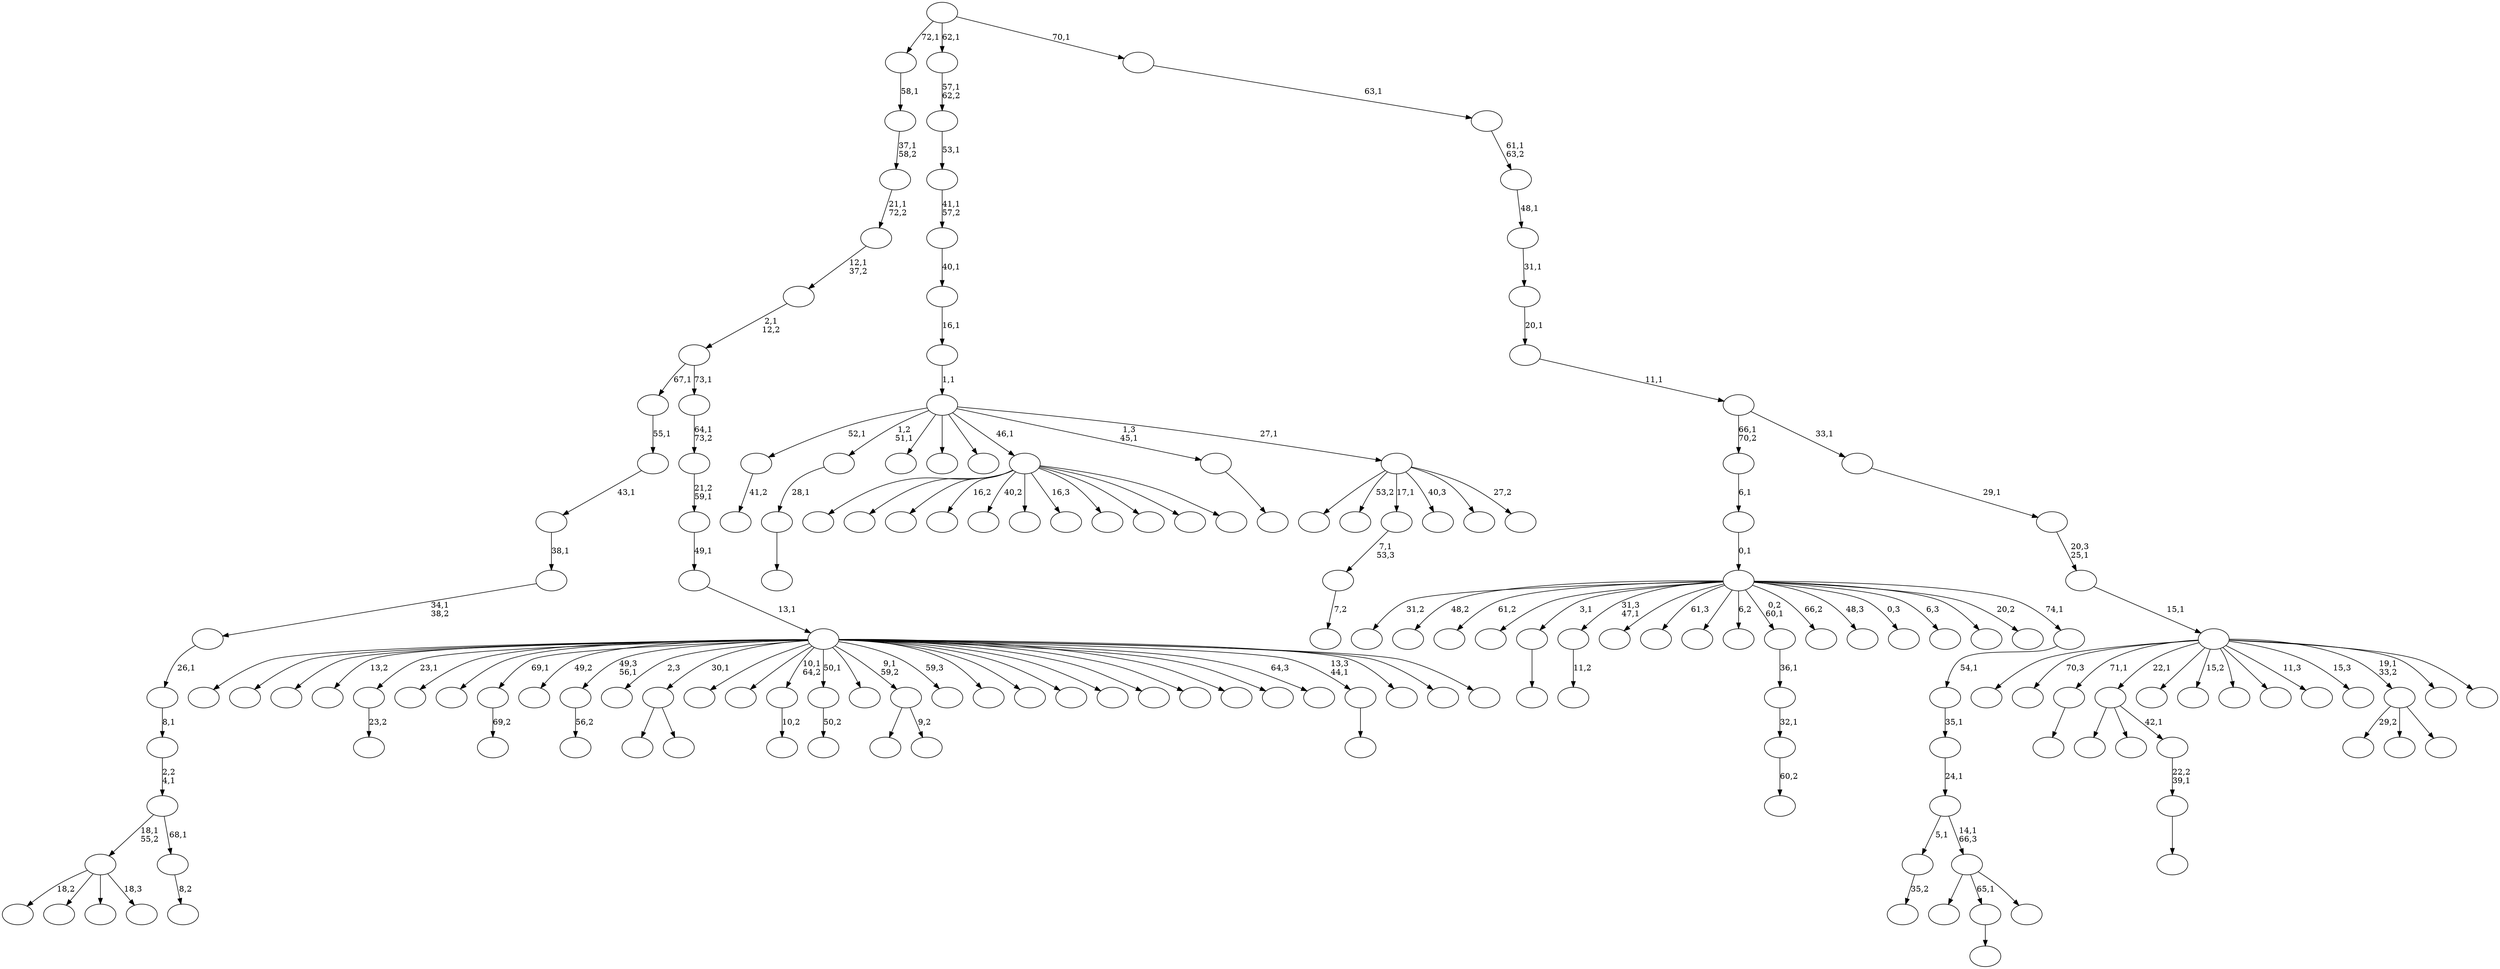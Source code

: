 digraph T {
	175 [label=""]
	174 [label=""]
	173 [label=""]
	172 [label=""]
	171 [label=""]
	170 [label=""]
	169 [label=""]
	168 [label=""]
	167 [label=""]
	166 [label=""]
	165 [label=""]
	164 [label=""]
	163 [label=""]
	162 [label=""]
	161 [label=""]
	160 [label=""]
	159 [label=""]
	158 [label=""]
	157 [label=""]
	156 [label=""]
	155 [label=""]
	154 [label=""]
	153 [label=""]
	152 [label=""]
	151 [label=""]
	150 [label=""]
	149 [label=""]
	148 [label=""]
	147 [label=""]
	146 [label=""]
	145 [label=""]
	144 [label=""]
	143 [label=""]
	142 [label=""]
	141 [label=""]
	140 [label=""]
	139 [label=""]
	138 [label=""]
	137 [label=""]
	136 [label=""]
	135 [label=""]
	134 [label=""]
	133 [label=""]
	132 [label=""]
	131 [label=""]
	130 [label=""]
	129 [label=""]
	128 [label=""]
	127 [label=""]
	126 [label=""]
	125 [label=""]
	124 [label=""]
	123 [label=""]
	122 [label=""]
	121 [label=""]
	120 [label=""]
	119 [label=""]
	118 [label=""]
	117 [label=""]
	116 [label=""]
	115 [label=""]
	114 [label=""]
	113 [label=""]
	112 [label=""]
	111 [label=""]
	110 [label=""]
	109 [label=""]
	108 [label=""]
	107 [label=""]
	106 [label=""]
	105 [label=""]
	104 [label=""]
	103 [label=""]
	102 [label=""]
	101 [label=""]
	100 [label=""]
	99 [label=""]
	98 [label=""]
	97 [label=""]
	96 [label=""]
	95 [label=""]
	94 [label=""]
	93 [label=""]
	92 [label=""]
	91 [label=""]
	90 [label=""]
	89 [label=""]
	88 [label=""]
	87 [label=""]
	86 [label=""]
	85 [label=""]
	84 [label=""]
	83 [label=""]
	82 [label=""]
	81 [label=""]
	80 [label=""]
	79 [label=""]
	78 [label=""]
	77 [label=""]
	76 [label=""]
	75 [label=""]
	74 [label=""]
	73 [label=""]
	72 [label=""]
	71 [label=""]
	70 [label=""]
	69 [label=""]
	68 [label=""]
	67 [label=""]
	66 [label=""]
	65 [label=""]
	64 [label=""]
	63 [label=""]
	62 [label=""]
	61 [label=""]
	60 [label=""]
	59 [label=""]
	58 [label=""]
	57 [label=""]
	56 [label=""]
	55 [label=""]
	54 [label=""]
	53 [label=""]
	52 [label=""]
	51 [label=""]
	50 [label=""]
	49 [label=""]
	48 [label=""]
	47 [label=""]
	46 [label=""]
	45 [label=""]
	44 [label=""]
	43 [label=""]
	42 [label=""]
	41 [label=""]
	40 [label=""]
	39 [label=""]
	38 [label=""]
	37 [label=""]
	36 [label=""]
	35 [label=""]
	34 [label=""]
	33 [label=""]
	32 [label=""]
	31 [label=""]
	30 [label=""]
	29 [label=""]
	28 [label=""]
	27 [label=""]
	26 [label=""]
	25 [label=""]
	24 [label=""]
	23 [label=""]
	22 [label=""]
	21 [label=""]
	20 [label=""]
	19 [label=""]
	18 [label=""]
	17 [label=""]
	16 [label=""]
	15 [label=""]
	14 [label=""]
	13 [label=""]
	12 [label=""]
	11 [label=""]
	10 [label=""]
	9 [label=""]
	8 [label=""]
	7 [label=""]
	6 [label=""]
	5 [label=""]
	4 [label=""]
	3 [label=""]
	2 [label=""]
	1 [label=""]
	0 [label=""]
	162 -> 163 [label="41,2"]
	159 -> 160 [label=""]
	158 -> 159 [label="28,1"]
	149 -> 150 [label="23,2"]
	142 -> 143 [label=""]
	139 -> 140 [label="11,2"]
	136 -> 137 [label="7,2"]
	135 -> 136 [label="7,1\n53,3"]
	131 -> 132 [label=""]
	127 -> 128 [label="69,2"]
	121 -> 122 [label="56,2"]
	117 -> 118 [label=""]
	116 -> 117 [label="22,2\n39,1"]
	115 -> 156 [label=""]
	115 -> 151 [label=""]
	115 -> 116 [label="42,1"]
	109 -> 154 [label=""]
	109 -> 110 [label=""]
	105 -> 174 [label=""]
	105 -> 165 [label=""]
	105 -> 155 [label=""]
	105 -> 146 [label="16,2"]
	105 -> 134 [label="40,2"]
	105 -> 130 [label=""]
	105 -> 125 [label="16,3"]
	105 -> 124 [label=""]
	105 -> 113 [label=""]
	105 -> 112 [label=""]
	105 -> 106 [label=""]
	103 -> 104 [label="10,2"]
	100 -> 101 [label="60,2"]
	99 -> 100 [label="32,1"]
	98 -> 99 [label="36,1"]
	94 -> 95 [label="50,2"]
	91 -> 166 [label=""]
	91 -> 92 [label="9,2"]
	86 -> 87 [label="35,2"]
	82 -> 83 [label=""]
	69 -> 148 [label="18,2"]
	69 -> 141 [label=""]
	69 -> 79 [label=""]
	69 -> 70 [label="18,3"]
	67 -> 68 [label="8,2"]
	66 -> 69 [label="18,1\n55,2"]
	66 -> 67 [label="68,1"]
	65 -> 66 [label="2,2\n4,1"]
	64 -> 65 [label="8,1"]
	63 -> 64 [label="26,1"]
	62 -> 63 [label="34,1\n38,2"]
	61 -> 62 [label="38,1"]
	60 -> 61 [label="43,1"]
	59 -> 60 [label="55,1"]
	52 -> 172 [label="29,2"]
	52 -> 164 [label=""]
	52 -> 53 [label=""]
	47 -> 48 [label=""]
	44 -> 45 [label=""]
	42 -> 58 [label=""]
	42 -> 44 [label="65,1"]
	42 -> 43 [label=""]
	41 -> 86 [label="5,1"]
	41 -> 42 [label="14,1\n66,3"]
	40 -> 41 [label="24,1"]
	39 -> 40 [label="35,1"]
	38 -> 39 [label="54,1"]
	37 -> 171 [label="31,2"]
	37 -> 168 [label="48,2"]
	37 -> 161 [label="61,2"]
	37 -> 144 [label=""]
	37 -> 142 [label="3,1"]
	37 -> 139 [label="31,3\n47,1"]
	37 -> 138 [label=""]
	37 -> 120 [label="61,3"]
	37 -> 119 [label=""]
	37 -> 102 [label="6,2"]
	37 -> 98 [label="0,2\n60,1"]
	37 -> 96 [label="66,2"]
	37 -> 85 [label="48,3"]
	37 -> 80 [label="0,3"]
	37 -> 72 [label="6,3"]
	37 -> 56 [label=""]
	37 -> 49 [label="20,2"]
	37 -> 38 [label="74,1"]
	36 -> 37 [label="0,1"]
	35 -> 36 [label="6,1"]
	32 -> 173 [label=""]
	32 -> 170 [label=""]
	32 -> 169 [label=""]
	32 -> 153 [label="13,2"]
	32 -> 149 [label="23,1"]
	32 -> 147 [label=""]
	32 -> 145 [label=""]
	32 -> 127 [label="69,1"]
	32 -> 126 [label="49,2"]
	32 -> 121 [label="49,3\n56,1"]
	32 -> 111 [label="2,3"]
	32 -> 109 [label="30,1"]
	32 -> 108 [label=""]
	32 -> 107 [label=""]
	32 -> 103 [label="10,1\n64,2"]
	32 -> 94 [label="50,1"]
	32 -> 93 [label=""]
	32 -> 91 [label="9,1\n59,2"]
	32 -> 90 [label="59,3"]
	32 -> 89 [label=""]
	32 -> 84 [label=""]
	32 -> 81 [label=""]
	32 -> 78 [label=""]
	32 -> 76 [label=""]
	32 -> 74 [label=""]
	32 -> 71 [label=""]
	32 -> 57 [label=""]
	32 -> 51 [label="64,3"]
	32 -> 47 [label="13,3\n44,1"]
	32 -> 46 [label=""]
	32 -> 34 [label=""]
	32 -> 33 [label=""]
	31 -> 32 [label="13,1"]
	30 -> 31 [label="49,1"]
	29 -> 30 [label="21,2\n59,1"]
	28 -> 29 [label="64,1\n73,2"]
	27 -> 59 [label="67,1"]
	27 -> 28 [label="73,1"]
	26 -> 27 [label="2,1\n12,2"]
	25 -> 26 [label="12,1\n37,2"]
	24 -> 25 [label="21,1\n72,2"]
	23 -> 24 [label="37,1\n58,2"]
	22 -> 23 [label="58,1"]
	20 -> 175 [label=""]
	20 -> 152 [label="53,2"]
	20 -> 135 [label="17,1"]
	20 -> 123 [label="40,3"]
	20 -> 97 [label=""]
	20 -> 21 [label="27,2"]
	19 -> 162 [label="52,1"]
	19 -> 158 [label="1,2\n51,1"]
	19 -> 157 [label=""]
	19 -> 129 [label=""]
	19 -> 114 [label=""]
	19 -> 105 [label="46,1"]
	19 -> 82 [label="1,3\n45,1"]
	19 -> 20 [label="27,1"]
	18 -> 19 [label="1,1"]
	17 -> 18 [label="16,1"]
	16 -> 17 [label="40,1"]
	15 -> 16 [label="41,1\n57,2"]
	14 -> 15 [label="53,1"]
	13 -> 14 [label="57,1\n62,2"]
	11 -> 167 [label=""]
	11 -> 133 [label="70,3"]
	11 -> 131 [label="71,1"]
	11 -> 115 [label="22,1"]
	11 -> 88 [label=""]
	11 -> 77 [label="15,2"]
	11 -> 75 [label=""]
	11 -> 73 [label=""]
	11 -> 55 [label="11,3"]
	11 -> 54 [label="15,3"]
	11 -> 52 [label="19,1\n33,2"]
	11 -> 50 [label=""]
	11 -> 12 [label=""]
	10 -> 11 [label="15,1"]
	9 -> 10 [label="20,3\n25,1"]
	8 -> 9 [label="29,1"]
	7 -> 35 [label="66,1\n70,2"]
	7 -> 8 [label="33,1"]
	6 -> 7 [label="11,1"]
	5 -> 6 [label="20,1"]
	4 -> 5 [label="31,1"]
	3 -> 4 [label="48,1"]
	2 -> 3 [label="61,1\n63,2"]
	1 -> 2 [label="63,1"]
	0 -> 22 [label="72,1"]
	0 -> 13 [label="62,1"]
	0 -> 1 [label="70,1"]
}
